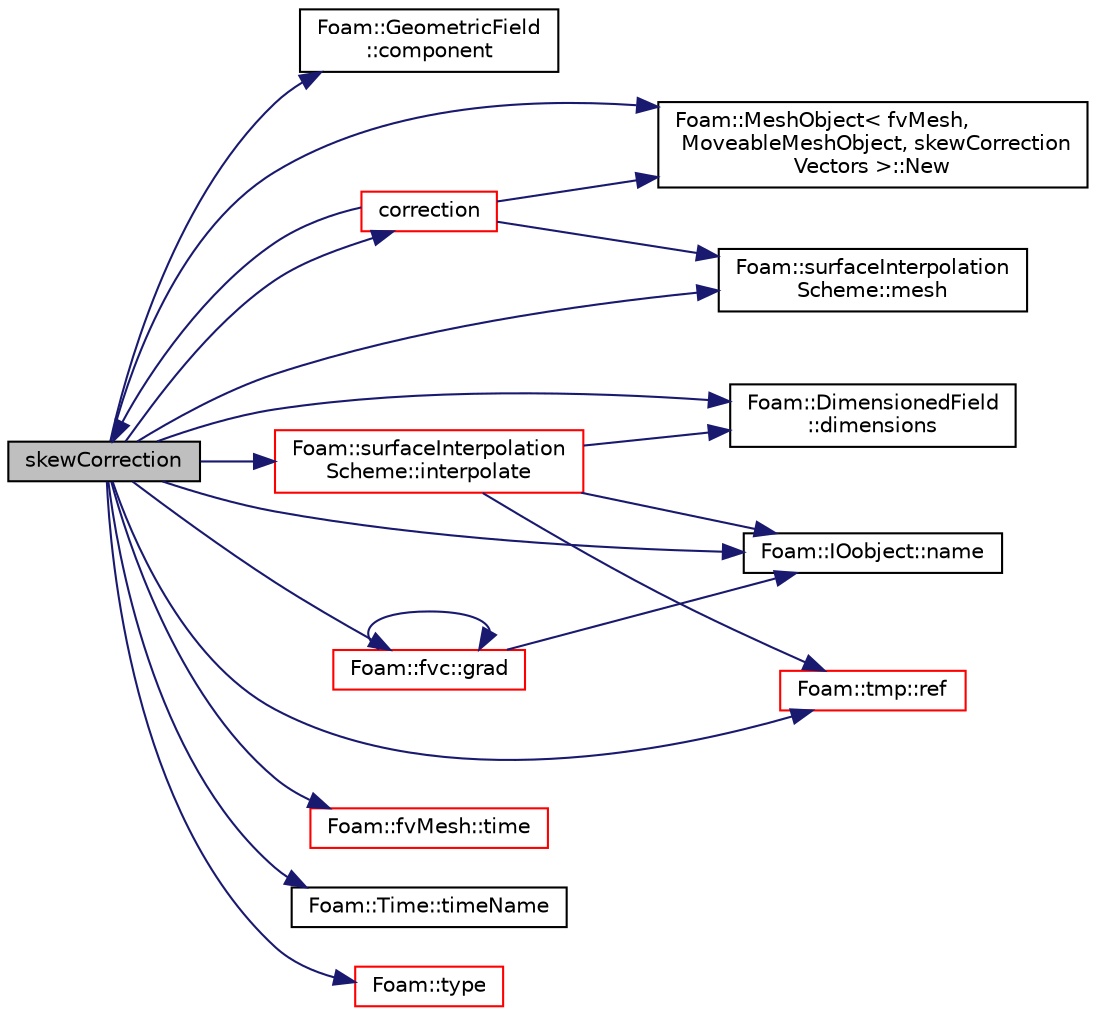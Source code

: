 digraph "skewCorrection"
{
  bgcolor="transparent";
  edge [fontname="Helvetica",fontsize="10",labelfontname="Helvetica",labelfontsize="10"];
  node [fontname="Helvetica",fontsize="10",shape=record];
  rankdir="LR";
  Node1 [label="skewCorrection",height=0.2,width=0.4,color="black", fillcolor="grey75", style="filled", fontcolor="black"];
  Node1 -> Node2 [color="midnightblue",fontsize="10",style="solid",fontname="Helvetica"];
  Node2 [label="Foam::GeometricField\l::component",height=0.2,width=0.4,color="black",URL="$a00933.html#a65aef361932c3d395290d8686fc8e484",tooltip="Return a component of the field. "];
  Node1 -> Node3 [color="midnightblue",fontsize="10",style="solid",fontname="Helvetica"];
  Node3 [label="correction",height=0.2,width=0.4,color="red",URL="$a02396.html#a575a424a2a3d61de0e8d6ad368b61be1",tooltip="Return the explicit correction to the face-interpolate. "];
  Node3 -> Node4 [color="midnightblue",fontsize="10",style="solid",fontname="Helvetica"];
  Node4 [label="Foam::MeshObject\< fvMesh,\l MoveableMeshObject, skewCorrection\lVectors \>::New",height=0.2,width=0.4,color="black",URL="$a01499.html#ab61cc2091ec1fd7e08e8948e84235a05"];
  Node3 -> Node5 [color="midnightblue",fontsize="10",style="solid",fontname="Helvetica"];
  Node5 [label="Foam::surfaceInterpolation\lScheme::mesh",height=0.2,width=0.4,color="black",URL="$a02557.html#a9687e6999ad5ae21072ec74623f049ff",tooltip="Return mesh reference. "];
  Node3 -> Node1 [color="midnightblue",fontsize="10",style="solid",fontname="Helvetica"];
  Node1 -> Node6 [color="midnightblue",fontsize="10",style="solid",fontname="Helvetica"];
  Node6 [label="Foam::DimensionedField\l::dimensions",height=0.2,width=0.4,color="black",URL="$a00539.html#a6098093e7de06370342a85cfae8b31f5",tooltip="Return dimensions. "];
  Node1 -> Node7 [color="midnightblue",fontsize="10",style="solid",fontname="Helvetica"];
  Node7 [label="Foam::fvc::grad",height=0.2,width=0.4,color="red",URL="$a11014.html#a7c00ec90ecc15ed3005255e42c52827a"];
  Node7 -> Node8 [color="midnightblue",fontsize="10",style="solid",fontname="Helvetica"];
  Node8 [label="Foam::IOobject::name",height=0.2,width=0.4,color="black",URL="$a01197.html#a75b72488d2e82151b025744974919d5d",tooltip="Return name. "];
  Node7 -> Node7 [color="midnightblue",fontsize="10",style="solid",fontname="Helvetica"];
  Node1 -> Node9 [color="midnightblue",fontsize="10",style="solid",fontname="Helvetica"];
  Node9 [label="Foam::surfaceInterpolation\lScheme::interpolate",height=0.2,width=0.4,color="red",URL="$a02557.html#a8dceba398ddc0c82def280a4ef7d4e42",tooltip="Return the face-interpolate of the given cell field. "];
  Node9 -> Node8 [color="midnightblue",fontsize="10",style="solid",fontname="Helvetica"];
  Node9 -> Node6 [color="midnightblue",fontsize="10",style="solid",fontname="Helvetica"];
  Node9 -> Node10 [color="midnightblue",fontsize="10",style="solid",fontname="Helvetica"];
  Node10 [label="Foam::tmp::ref",height=0.2,width=0.4,color="red",URL="$a02694.html#a355da090b61b5b48e7435dec5942b7e9",tooltip="Return non-const reference or generate a fatal error. "];
  Node1 -> Node5 [color="midnightblue",fontsize="10",style="solid",fontname="Helvetica"];
  Node1 -> Node8 [color="midnightblue",fontsize="10",style="solid",fontname="Helvetica"];
  Node1 -> Node4 [color="midnightblue",fontsize="10",style="solid",fontname="Helvetica"];
  Node1 -> Node10 [color="midnightblue",fontsize="10",style="solid",fontname="Helvetica"];
  Node1 -> Node11 [color="midnightblue",fontsize="10",style="solid",fontname="Helvetica"];
  Node11 [label="Foam::fvMesh::time",height=0.2,width=0.4,color="red",URL="$a00889.html#a48fcf6de2789aff6b430b5fc1a05693f",tooltip="Return the top-level database. "];
  Node1 -> Node12 [color="midnightblue",fontsize="10",style="solid",fontname="Helvetica"];
  Node12 [label="Foam::Time::timeName",height=0.2,width=0.4,color="black",URL="$a02682.html#a5ae6a110de1b22323e19a46943c7f0c1",tooltip="Return time name of given scalar time. "];
  Node1 -> Node13 [color="midnightblue",fontsize="10",style="solid",fontname="Helvetica"];
  Node13 [label="Foam::type",height=0.2,width=0.4,color="red",URL="$a10979.html#aec48583af672626378f501eb9fc32cd1",tooltip="Return the file type: DIRECTORY or FILE. "];
}
